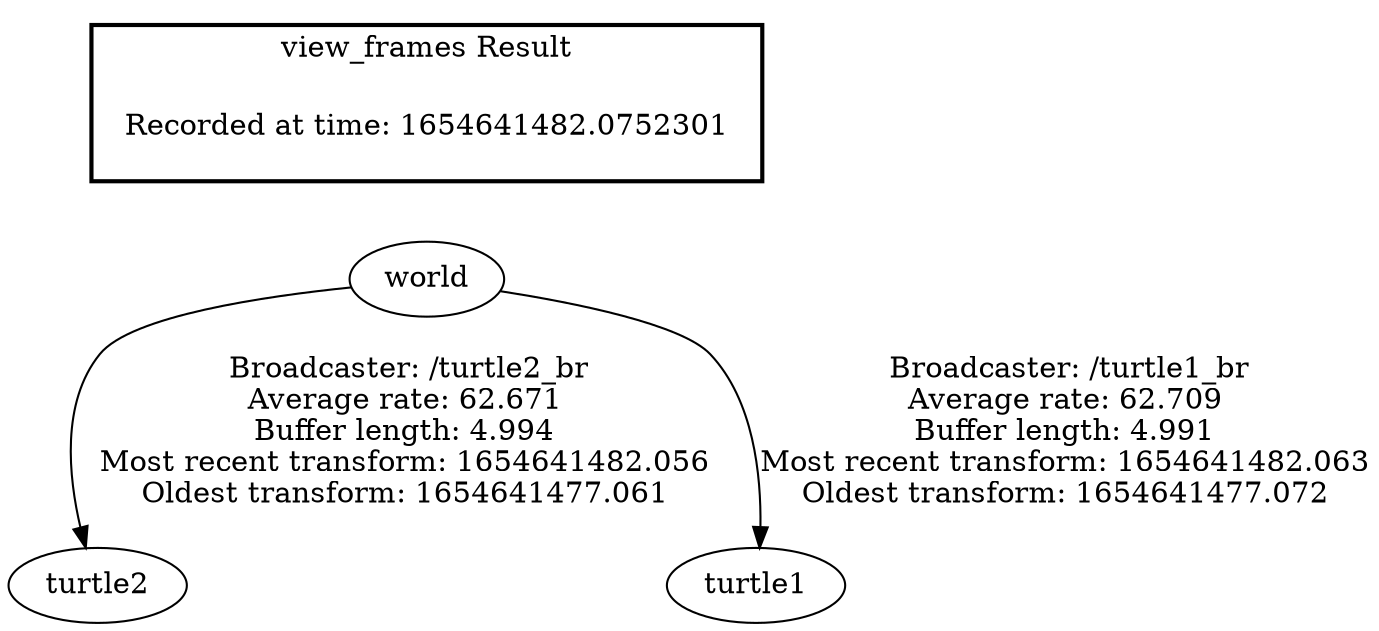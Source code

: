 digraph G {
"world" -> "turtle2"[label=" Broadcaster: /turtle2_br\nAverage rate: 62.671\nBuffer length: 4.994\nMost recent transform: 1654641482.056\nOldest transform: 1654641477.061\n"];
"world" -> "turtle1"[label=" Broadcaster: /turtle1_br\nAverage rate: 62.709\nBuffer length: 4.991\nMost recent transform: 1654641482.063\nOldest transform: 1654641477.072\n"];
edge [style=invis];
 subgraph cluster_legend { style=bold; color=black; label ="view_frames Result";
"Recorded at time: 1654641482.0752301"[ shape=plaintext ] ;
}->"world";
}